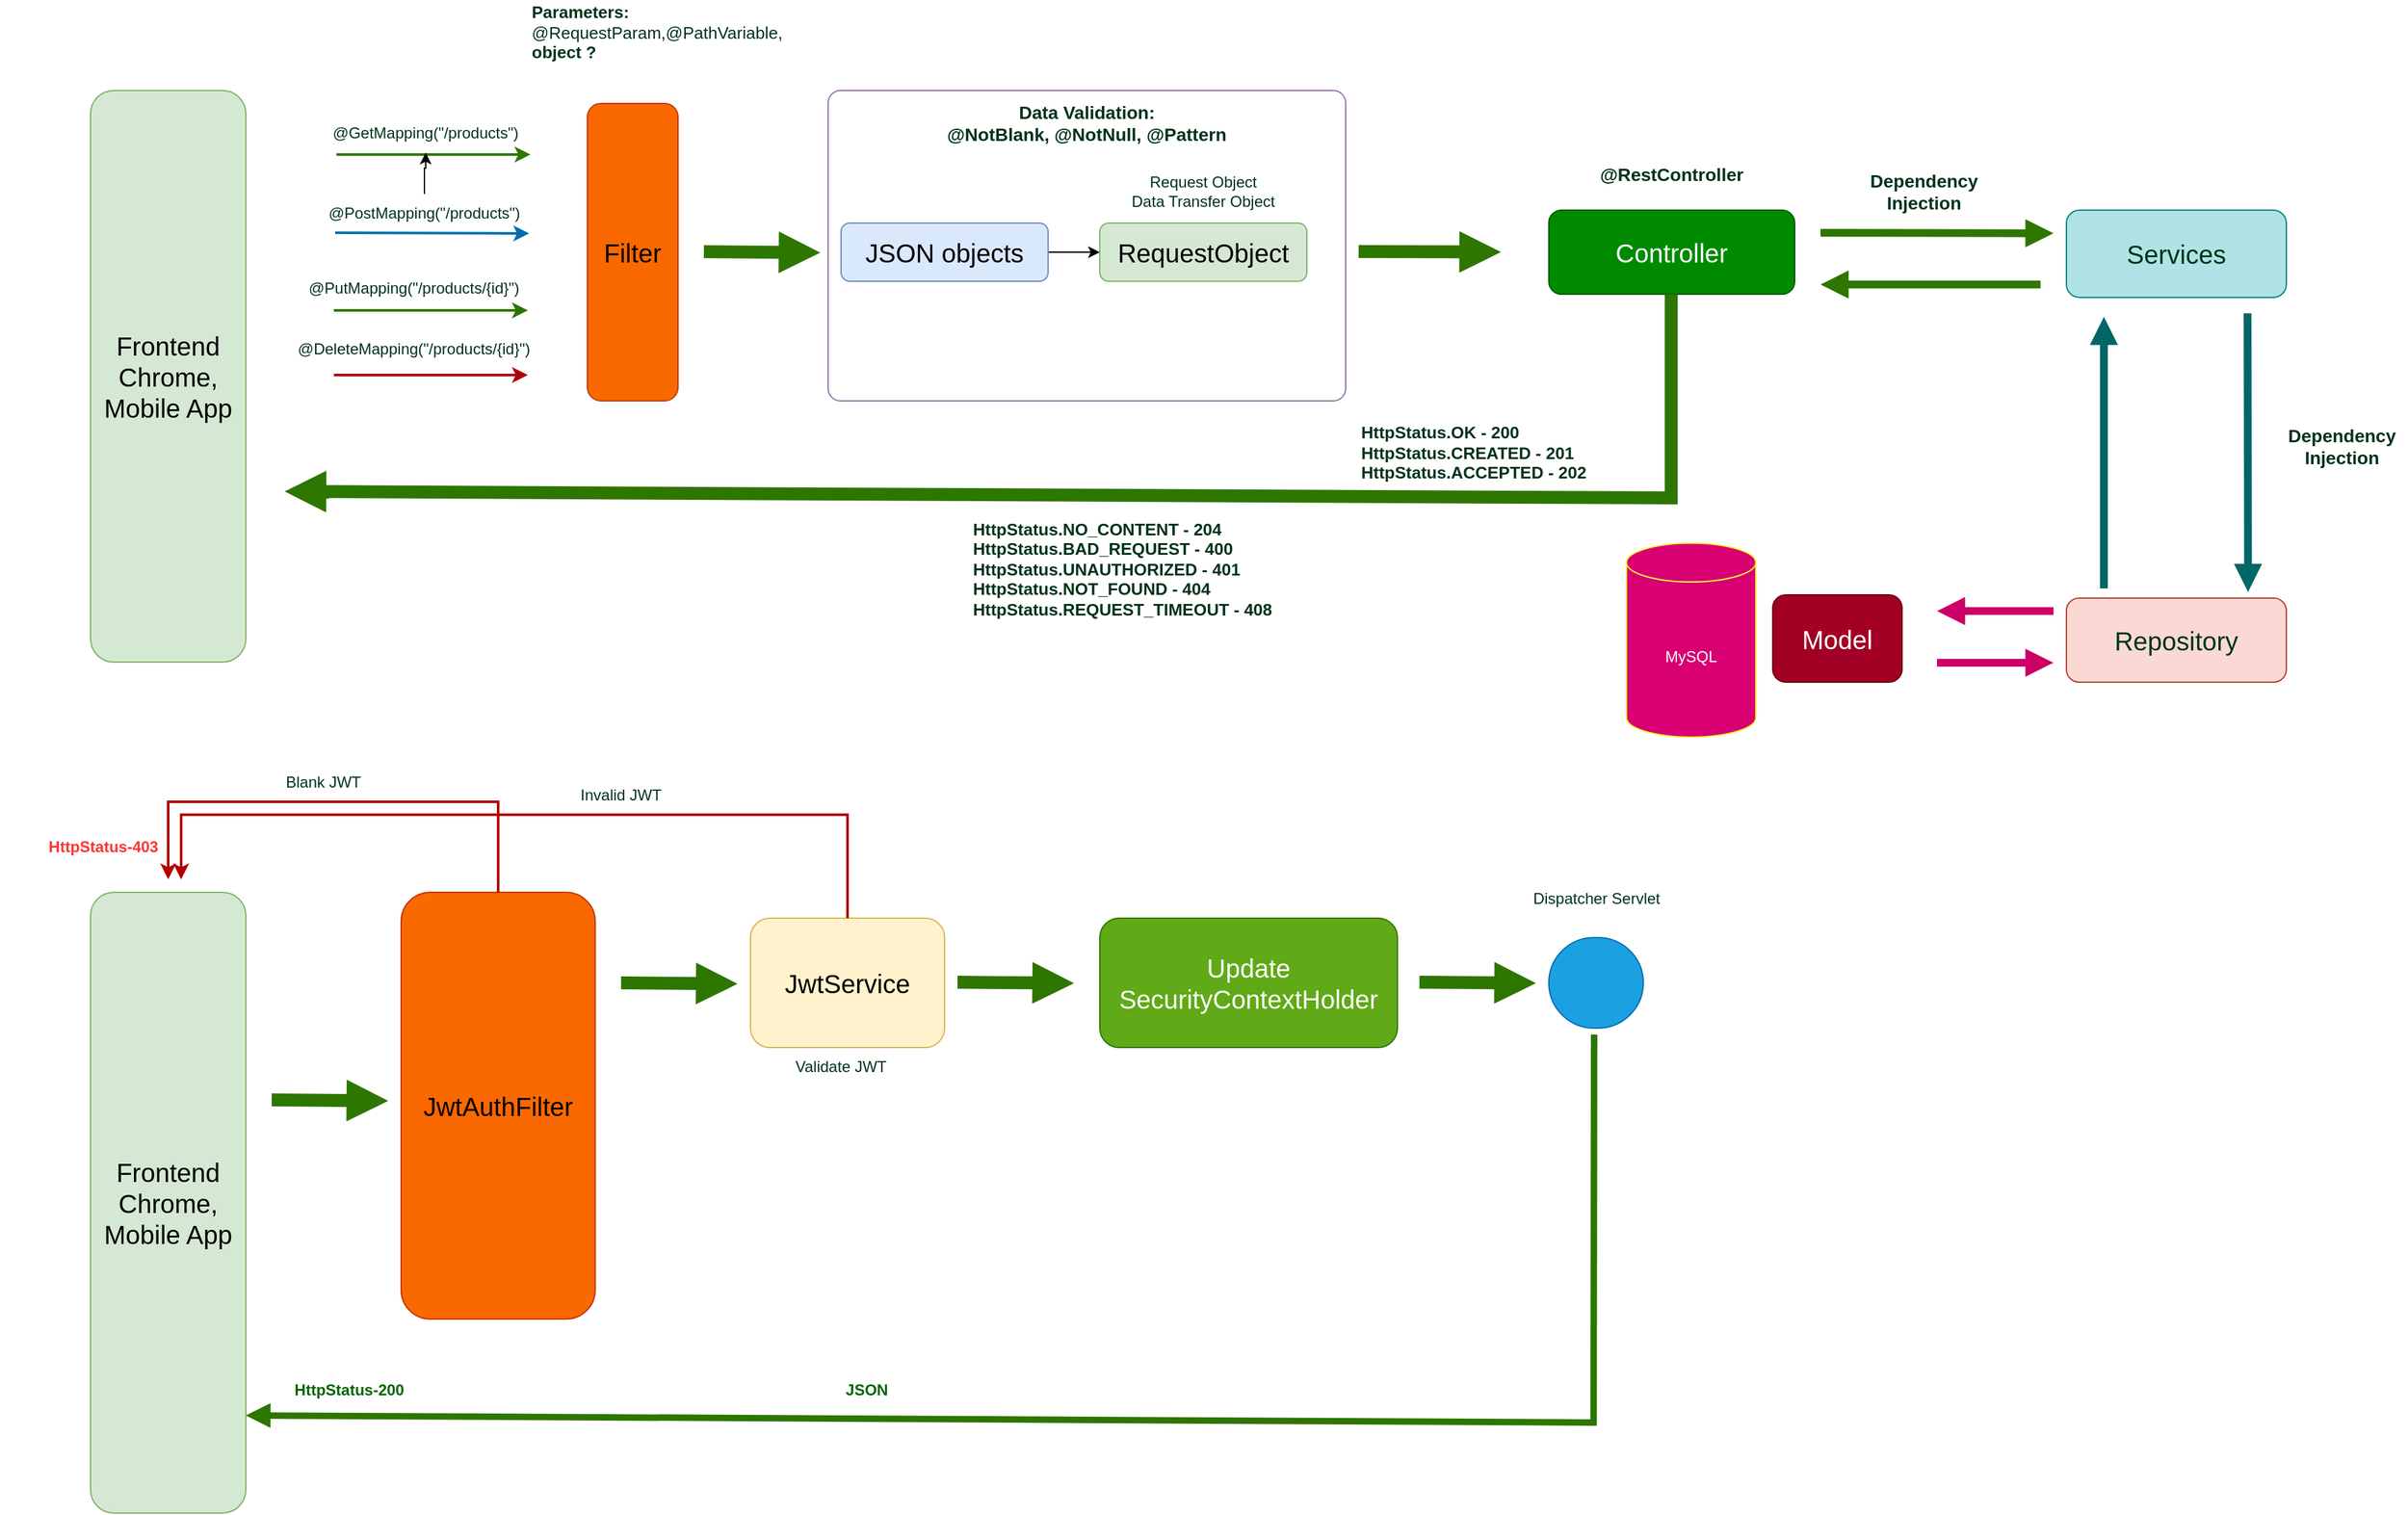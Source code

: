 <mxfile version="21.6.6" type="google">
  <diagram name="Page-1" id="UpQfXl-DkcGahVSdvex6">
    <mxGraphModel grid="1" page="1" gridSize="10" guides="1" tooltips="1" connect="1" arrows="1" fold="1" pageScale="1" pageWidth="3300" pageHeight="2339" background="#ffffff" math="0" shadow="0">
      <root>
        <mxCell id="0" />
        <mxCell id="1" parent="0" />
        <mxCell id="PrwHGtlNAWb-pKhYX6BM-1" value="MySQL" style="shape=cylinder3;whiteSpace=wrap;html=1;boundedLbl=1;backgroundOutline=1;size=15;strokeColor=#FFFF33;fontColor=#ffffff;fillColor=#d80073;" vertex="1" parent="1">
          <mxGeometry x="1597" y="730" width="100" height="150" as="geometry" />
        </mxCell>
        <mxCell id="llS7omPs3QPFBOIF4OHb-1" value="&lt;font style=&quot;font-size: 20px;&quot;&gt;Controller&lt;/font&gt;" style="rounded=1;whiteSpace=wrap;html=1;fillColor=#008a00;fontColor=#ffffff;strokeColor=#005700;" vertex="1" parent="1">
          <mxGeometry x="1537" y="472.5" width="190" height="65" as="geometry" />
        </mxCell>
        <mxCell id="llS7omPs3QPFBOIF4OHb-2" value="" style="endArrow=classic;html=1;rounded=0;fillColor=#60a917;strokeColor=#2D7600;strokeWidth=2;" edge="1" parent="1">
          <mxGeometry width="50" height="50" relative="1" as="geometry">
            <mxPoint x="600" y="429.5" as="sourcePoint" />
            <mxPoint x="750" y="429.5" as="targetPoint" />
          </mxGeometry>
        </mxCell>
        <mxCell id="llS7omPs3QPFBOIF4OHb-3" value="" style="endArrow=classic;html=1;rounded=0;fillColor=#1ba1e2;strokeColor=#006EAF;strokeWidth=2;" edge="1" parent="1">
          <mxGeometry width="50" height="50" relative="1" as="geometry">
            <mxPoint x="599" y="490" as="sourcePoint" />
            <mxPoint x="749" y="490.5" as="targetPoint" />
          </mxGeometry>
        </mxCell>
        <mxCell id="llS7omPs3QPFBOIF4OHb-6" value="&lt;font color=&quot;#00331a&quot;&gt;@GetMapping(&quot;/products&quot;)&lt;/font&gt;" style="rounded=1;whiteSpace=wrap;html=1;fillColor=none;fontColor=#ffffff;strokeColor=none;" vertex="1" parent="1">
          <mxGeometry x="589" y="398" width="160" height="30" as="geometry" />
        </mxCell>
        <mxCell id="llS7omPs3QPFBOIF4OHb-13" value="" style="edgeStyle=orthogonalEdgeStyle;rounded=0;orthogonalLoop=1;jettySize=auto;html=1;" edge="1" parent="1" source="llS7omPs3QPFBOIF4OHb-8" target="llS7omPs3QPFBOIF4OHb-6">
          <mxGeometry relative="1" as="geometry" />
        </mxCell>
        <mxCell id="llS7omPs3QPFBOIF4OHb-8" value="&lt;font color=&quot;#00331a&quot;&gt;@PostMapping(&quot;/products&quot;)&lt;/font&gt;" style="rounded=1;whiteSpace=wrap;html=1;fillColor=none;fontColor=#ffffff;strokeColor=none;" vertex="1" parent="1">
          <mxGeometry x="588" y="460" width="160" height="30" as="geometry" />
        </mxCell>
        <mxCell id="llS7omPs3QPFBOIF4OHb-9" value="&lt;font color=&quot;#00331a&quot;&gt;@PutMapping(&quot;/products/{id}&quot;)&lt;/font&gt;" style="rounded=1;whiteSpace=wrap;html=1;fillColor=none;fontColor=#ffffff;strokeColor=none;" vertex="1" parent="1">
          <mxGeometry x="580" y="518.4" width="160" height="30" as="geometry" />
        </mxCell>
        <mxCell id="llS7omPs3QPFBOIF4OHb-11" value="" style="endArrow=classic;html=1;rounded=0;fillColor=#e51400;strokeColor=#B20000;strokeWidth=2;" edge="1" parent="1">
          <mxGeometry width="50" height="50" relative="1" as="geometry">
            <mxPoint x="598" y="600" as="sourcePoint" />
            <mxPoint x="748" y="600" as="targetPoint" />
          </mxGeometry>
        </mxCell>
        <mxCell id="llS7omPs3QPFBOIF4OHb-12" value="" style="endArrow=classic;html=1;rounded=0;fillColor=#60a917;strokeColor=#2D7600;strokeWidth=2;" edge="1" parent="1">
          <mxGeometry width="50" height="50" relative="1" as="geometry">
            <mxPoint x="598" y="550" as="sourcePoint" />
            <mxPoint x="748" y="550" as="targetPoint" />
          </mxGeometry>
        </mxCell>
        <mxCell id="llS7omPs3QPFBOIF4OHb-14" value="&lt;font color=&quot;#00331a&quot;&gt;@DeleteMapping(&quot;/products/{id}&quot;)&lt;/font&gt;" style="rounded=1;whiteSpace=wrap;html=1;fillColor=none;fontColor=#ffffff;strokeColor=none;" vertex="1" parent="1">
          <mxGeometry x="580" y="565.4" width="160" height="30" as="geometry" />
        </mxCell>
        <mxCell id="llS7omPs3QPFBOIF4OHb-15" value="&lt;font style=&quot;font-size: 20px;&quot;&gt;Filter&lt;/font&gt;" style="rounded=1;whiteSpace=wrap;html=1;fillColor=#fa6800;fontColor=default;strokeColor=#C73500;" vertex="1" parent="1">
          <mxGeometry x="794" y="390" width="70" height="230" as="geometry" />
        </mxCell>
        <mxCell id="llS7omPs3QPFBOIF4OHb-17" value="" style="endArrow=block;html=1;rounded=0;fillColor=#60a917;strokeColor=#2D7600;strokeWidth=10;endFill=1;" edge="1" parent="1">
          <mxGeometry width="50" height="50" relative="1" as="geometry">
            <mxPoint x="884" y="504.6" as="sourcePoint" />
            <mxPoint x="974" y="505.4" as="targetPoint" />
          </mxGeometry>
        </mxCell>
        <mxCell id="llS7omPs3QPFBOIF4OHb-18" value="" style="endArrow=block;html=1;rounded=0;fillColor=#60a917;strokeColor=#2D7600;strokeWidth=10;endFill=1;" edge="1" parent="1">
          <mxGeometry width="50" height="50" relative="1" as="geometry">
            <mxPoint x="1390" y="504.5" as="sourcePoint" />
            <mxPoint x="1500" y="504.9" as="targetPoint" />
          </mxGeometry>
        </mxCell>
        <mxCell id="llS7omPs3QPFBOIF4OHb-19" value="&lt;font style=&quot;font-size: 20px;&quot;&gt;Services&lt;/font&gt;" style="rounded=1;whiteSpace=wrap;html=1;fillColor=#b0e3e6;strokeColor=#0e8088;fontColor=#00331A;" vertex="1" parent="1">
          <mxGeometry x="1937" y="472.5" width="170" height="67.5" as="geometry" />
        </mxCell>
        <mxCell id="llS7omPs3QPFBOIF4OHb-20" value="" style="endArrow=block;html=1;rounded=0;fillColor=#60a917;strokeColor=#2D7600;strokeWidth=6;endFill=1;" edge="1" parent="1">
          <mxGeometry width="50" height="50" relative="1" as="geometry">
            <mxPoint x="1747" y="490" as="sourcePoint" />
            <mxPoint x="1927" y="490.4" as="targetPoint" />
          </mxGeometry>
        </mxCell>
        <mxCell id="llS7omPs3QPFBOIF4OHb-21" value="&lt;span style=&quot;font-size: 20px;&quot;&gt;&lt;font color=&quot;#00331a&quot;&gt;Repository&lt;/font&gt;&lt;/span&gt;" style="rounded=1;whiteSpace=wrap;html=1;fillColor=#fad9d5;strokeColor=#ae4132;" vertex="1" parent="1">
          <mxGeometry x="1937" y="772.5" width="170" height="65" as="geometry" />
        </mxCell>
        <mxCell id="llS7omPs3QPFBOIF4OHb-22" value="&lt;font color=&quot;#00331a&quot; style=&quot;font-size: 14px;&quot;&gt;Dependency Injection&lt;/font&gt;" style="rounded=1;whiteSpace=wrap;html=1;fillColor=none;fontColor=#ffffff;strokeColor=none;fontSize=14;fontStyle=1" vertex="1" parent="1">
          <mxGeometry x="1777" y="442.5" width="100" height="30" as="geometry" />
        </mxCell>
        <mxCell id="llS7omPs3QPFBOIF4OHb-24" value="" style="endArrow=block;html=1;rounded=0;fillColor=#60a917;strokeColor=#006666;strokeWidth=6;endFill=1;" edge="1" parent="1">
          <mxGeometry width="50" height="50" relative="1" as="geometry">
            <mxPoint x="2077" y="552.3" as="sourcePoint" />
            <mxPoint x="2077.4" y="767.7" as="targetPoint" />
          </mxGeometry>
        </mxCell>
        <mxCell id="llS7omPs3QPFBOIF4OHb-25" value="" style="endArrow=block;html=1;rounded=0;fillColor=#60a917;strokeColor=#CC0066;strokeWidth=6;endFill=1;" edge="1" parent="1">
          <mxGeometry width="50" height="50" relative="1" as="geometry">
            <mxPoint x="1927" y="782.5" as="sourcePoint" />
            <mxPoint x="1837" y="782.5" as="targetPoint" />
          </mxGeometry>
        </mxCell>
        <mxCell id="llS7omPs3QPFBOIF4OHb-27" value="" style="endArrow=block;html=1;rounded=0;fillColor=#60a917;strokeColor=#CC0066;strokeWidth=6;endFill=1;" edge="1" parent="1">
          <mxGeometry width="50" height="50" relative="1" as="geometry">
            <mxPoint x="1837" y="822.5" as="sourcePoint" />
            <mxPoint x="1927" y="822.5" as="targetPoint" />
          </mxGeometry>
        </mxCell>
        <mxCell id="llS7omPs3QPFBOIF4OHb-28" value="" style="endArrow=block;html=1;rounded=0;fillColor=#60a917;strokeColor=#2D7600;strokeWidth=10;endFill=1;" edge="1" parent="1">
          <mxGeometry width="50" height="50" relative="1" as="geometry">
            <mxPoint x="1630" y="695" as="sourcePoint" />
            <mxPoint x="560" y="690" as="targetPoint" />
          </mxGeometry>
        </mxCell>
        <mxCell id="llS7omPs3QPFBOIF4OHb-29" value="" style="endArrow=none;html=1;rounded=0;fillColor=#60a917;strokeColor=#2D7600;strokeWidth=10;endFill=0;" edge="1" parent="1">
          <mxGeometry width="50" height="50" relative="1" as="geometry">
            <mxPoint x="1631.6" y="537.5" as="sourcePoint" />
            <mxPoint x="1631.6" y="700" as="targetPoint" />
          </mxGeometry>
        </mxCell>
        <mxCell id="llS7omPs3QPFBOIF4OHb-30" value="&lt;font color=&quot;#00331a&quot; style=&quot;font-size: 13px;&quot;&gt;HttpStatus.OK - 200&lt;br style=&quot;font-size: 13px;&quot;&gt;HttpStatus.CREATED - 201&lt;br style=&quot;font-size: 13px;&quot;&gt;HttpStatus.ACCEPTED - 202&lt;br style=&quot;font-size: 13px;&quot;&gt;&lt;/font&gt;" style="rounded=1;whiteSpace=wrap;html=1;fillColor=none;fontColor=#ffffff;strokeColor=none;align=left;fontSize=13;fontStyle=1" vertex="1" parent="1">
          <mxGeometry x="1390" y="640" width="207" height="40" as="geometry" />
        </mxCell>
        <mxCell id="llS7omPs3QPFBOIF4OHb-33" value="&lt;font color=&quot;#00331a&quot; style=&quot;font-size: 13px;&quot;&gt;HttpStatus.NO_CONTENT - 204&lt;br style=&quot;font-size: 13px;&quot;&gt;HttpStatus.BAD_REQUEST - 400&lt;br style=&quot;font-size: 13px;&quot;&gt;HttpStatus.UNAUTHORIZED - 401&lt;br style=&quot;font-size: 13px;&quot;&gt;HttpStatus.NOT_FOUND - 404&lt;br style=&quot;font-size: 13px;&quot;&gt;HttpStatus.REQUEST_TIMEOUT - 408&lt;br style=&quot;font-size: 13px;&quot;&gt;&lt;/font&gt;" style="rounded=1;whiteSpace=wrap;html=1;fillColor=none;fontColor=#ffffff;strokeColor=none;labelBorderColor=none;spacing=2;spacingBottom=3;verticalAlign=middle;align=left;fontSize=13;fontStyle=1" vertex="1" parent="1">
          <mxGeometry x="1090" y="710" width="270" height="82.5" as="geometry" />
        </mxCell>
        <mxCell id="J2l2GyL0rl8SyRab868N-1" value="" style="endArrow=block;html=1;rounded=0;fillColor=#60a917;strokeColor=#2D7600;strokeWidth=6;endFill=1;" edge="1" parent="1">
          <mxGeometry width="50" height="50" relative="1" as="geometry">
            <mxPoint x="1917" y="530" as="sourcePoint" />
            <mxPoint x="1747" y="530" as="targetPoint" />
          </mxGeometry>
        </mxCell>
        <mxCell id="J2l2GyL0rl8SyRab868N-2" value="" style="endArrow=block;html=1;rounded=0;fillColor=#60a917;strokeColor=#006666;strokeWidth=6;endFill=1;" edge="1" parent="1">
          <mxGeometry width="50" height="50" relative="1" as="geometry">
            <mxPoint x="1966" y="765" as="sourcePoint" />
            <mxPoint x="1966" y="555" as="targetPoint" />
          </mxGeometry>
        </mxCell>
        <mxCell id="nnmazYxCTnmq1WP2z6X8-2" value="&lt;font color=&quot;#00331a&quot;&gt;Request Object&lt;br&gt;Data Transfer Object&lt;br&gt;&lt;/font&gt;" style="rounded=1;whiteSpace=wrap;html=1;fillColor=none;fontColor=#ffffff;strokeColor=none;" vertex="1" parent="1">
          <mxGeometry x="1190" y="442.5" width="160" height="30" as="geometry" />
        </mxCell>
        <mxCell id="nnmazYxCTnmq1WP2z6X8-5" value="" style="edgeStyle=orthogonalEdgeStyle;rounded=0;orthogonalLoop=1;jettySize=auto;html=1;" edge="1" parent="1" source="nnmazYxCTnmq1WP2z6X8-3" target="nnmazYxCTnmq1WP2z6X8-4">
          <mxGeometry relative="1" as="geometry" />
        </mxCell>
        <mxCell id="nnmazYxCTnmq1WP2z6X8-3" value="&lt;font style=&quot;font-size: 20px;&quot;&gt;JSON objects&lt;/font&gt;" style="rounded=1;whiteSpace=wrap;html=1;fillColor=#dae8fc;strokeColor=#6c8ebf;" vertex="1" parent="1">
          <mxGeometry x="990" y="482.5" width="160" height="45" as="geometry" />
        </mxCell>
        <mxCell id="nnmazYxCTnmq1WP2z6X8-4" value="&lt;font style=&quot;font-size: 20px;&quot;&gt;RequestObject&lt;/font&gt;" style="rounded=1;whiteSpace=wrap;html=1;fillColor=#d5e8d4;strokeColor=#82b366;" vertex="1" parent="1">
          <mxGeometry x="1190" y="482.5" width="160" height="45" as="geometry" />
        </mxCell>
        <mxCell id="nnmazYxCTnmq1WP2z6X8-6" value="" style="rounded=1;whiteSpace=wrap;html=1;fillColor=none;strokeColor=#9673a6;arcSize=4;" vertex="1" parent="1">
          <mxGeometry x="980" y="380" width="400" height="240" as="geometry" />
        </mxCell>
        <mxCell id="nnmazYxCTnmq1WP2z6X8-7" value="&lt;font color=&quot;#00331a&quot; style=&quot;font-size: 14px;&quot;&gt;Data Validation:&lt;br style=&quot;font-size: 14px;&quot;&gt;@NotBlank, @NotNull, @Pattern&lt;br style=&quot;font-size: 14px;&quot;&gt;&lt;/font&gt;" style="rounded=1;whiteSpace=wrap;html=1;fillColor=none;fontColor=#ffffff;strokeColor=none;fontSize=14;fontStyle=1" vertex="1" parent="1">
          <mxGeometry x="1055" y="390" width="250" height="30" as="geometry" />
        </mxCell>
        <mxCell id="6uDZv4sGKnMwtpJIftTi-1" value="&lt;font style=&quot;font-size: 20px;&quot;&gt;Frontend&lt;br&gt;Chrome,&lt;br&gt;Mobile App&lt;br&gt;&lt;/font&gt;" style="rounded=1;whiteSpace=wrap;html=1;fillColor=#d5e8d4;strokeColor=#82b366;" vertex="1" parent="1">
          <mxGeometry x="410" y="380" width="120" height="442" as="geometry" />
        </mxCell>
        <mxCell id="6uDZv4sGKnMwtpJIftTi-2" value="&lt;font style=&quot;font-size: 20px;&quot;&gt;Frontend&lt;br&gt;Chrome,&lt;br&gt;Mobile App&lt;br&gt;&lt;/font&gt;" style="rounded=1;whiteSpace=wrap;html=1;fillColor=#d5e8d4;strokeColor=#82b366;" vertex="1" parent="1">
          <mxGeometry x="410" y="1000" width="120" height="480" as="geometry" />
        </mxCell>
        <mxCell id="6uDZv4sGKnMwtpJIftTi-4" value="" style="endArrow=block;html=1;rounded=0;fillColor=#60a917;strokeColor=#2D7600;strokeWidth=10;endFill=1;" edge="1" parent="1">
          <mxGeometry width="50" height="50" relative="1" as="geometry">
            <mxPoint x="550" y="1160.5" as="sourcePoint" />
            <mxPoint x="640" y="1161.3" as="targetPoint" />
          </mxGeometry>
        </mxCell>
        <mxCell id="6uDZv4sGKnMwtpJIftTi-5" value="&lt;font style=&quot;font-size: 20px;&quot;&gt;JwtAuthFilter&lt;/font&gt;" style="rounded=1;whiteSpace=wrap;html=1;fillColor=#fa6800;fontColor=default;strokeColor=#C73500;" vertex="1" parent="1">
          <mxGeometry x="650" y="1000" width="150" height="330" as="geometry" />
        </mxCell>
        <mxCell id="6uDZv4sGKnMwtpJIftTi-6" value="" style="endArrow=classic;html=1;rounded=0;fillColor=#e51400;strokeColor=#B20000;strokeWidth=2;exitX=0.5;exitY=0;exitDx=0;exitDy=0;" edge="1" parent="1" source="6uDZv4sGKnMwtpJIftTi-5">
          <mxGeometry width="50" height="50" relative="1" as="geometry">
            <mxPoint x="754" y="910" as="sourcePoint" />
            <mxPoint x="470" y="990" as="targetPoint" />
            <Array as="points">
              <mxPoint x="725" y="930" />
              <mxPoint x="470" y="930" />
            </Array>
          </mxGeometry>
        </mxCell>
        <mxCell id="6uDZv4sGKnMwtpJIftTi-7" value="&lt;font color=&quot;#00331a&quot;&gt;Blank JWT&lt;/font&gt;" style="rounded=1;whiteSpace=wrap;html=1;fillColor=none;fontColor=#ffffff;strokeColor=none;" vertex="1" parent="1">
          <mxGeometry x="510" y="900" width="160" height="30" as="geometry" />
        </mxCell>
        <mxCell id="6uDZv4sGKnMwtpJIftTi-8" value="&lt;font&gt;HttpStatus-403&lt;/font&gt;" style="rounded=1;whiteSpace=wrap;html=1;fillColor=none;fontColor=#FF3333;strokeColor=none;fontStyle=1" vertex="1" parent="1">
          <mxGeometry x="340" y="950" width="160" height="30" as="geometry" />
        </mxCell>
        <mxCell id="6uDZv4sGKnMwtpJIftTi-9" value="&lt;font style=&quot;font-size: 20px;&quot;&gt;JwtService&lt;/font&gt;" style="rounded=1;whiteSpace=wrap;html=1;fillColor=#fff2cc;strokeColor=#d6b656;" vertex="1" parent="1">
          <mxGeometry x="920" y="1020" width="150" height="100" as="geometry" />
        </mxCell>
        <mxCell id="6uDZv4sGKnMwtpJIftTi-10" value="" style="endArrow=block;html=1;rounded=0;fillColor=#60a917;strokeColor=#2D7600;strokeWidth=10;endFill=1;" edge="1" parent="1">
          <mxGeometry width="50" height="50" relative="1" as="geometry">
            <mxPoint x="820" y="1070" as="sourcePoint" />
            <mxPoint x="910" y="1070.8" as="targetPoint" />
          </mxGeometry>
        </mxCell>
        <mxCell id="6uDZv4sGKnMwtpJIftTi-11" value="&lt;font color=&quot;#00331a&quot;&gt;Validate JWT&lt;/font&gt;" style="rounded=1;whiteSpace=wrap;html=1;fillColor=none;fontColor=#ffffff;strokeColor=none;" vertex="1" parent="1">
          <mxGeometry x="910" y="1120" width="160" height="30" as="geometry" />
        </mxCell>
        <mxCell id="6uDZv4sGKnMwtpJIftTi-12" value="" style="endArrow=classic;html=1;rounded=0;fillColor=#e51400;strokeColor=#B20000;strokeWidth=2;exitX=0.5;exitY=0;exitDx=0;exitDy=0;" edge="1" parent="1" source="6uDZv4sGKnMwtpJIftTi-9">
          <mxGeometry width="50" height="50" relative="1" as="geometry">
            <mxPoint x="735" y="1010" as="sourcePoint" />
            <mxPoint x="480" y="990" as="targetPoint" />
            <Array as="points">
              <mxPoint x="995" y="940" />
              <mxPoint x="480" y="940" />
            </Array>
          </mxGeometry>
        </mxCell>
        <mxCell id="6uDZv4sGKnMwtpJIftTi-13" value="&lt;font color=&quot;#00331a&quot;&gt;Invalid JWT&lt;/font&gt;" style="rounded=1;whiteSpace=wrap;html=1;fillColor=none;fontColor=#ffffff;strokeColor=none;" vertex="1" parent="1">
          <mxGeometry x="740" y="910" width="160" height="30" as="geometry" />
        </mxCell>
        <mxCell id="6uDZv4sGKnMwtpJIftTi-14" value="" style="endArrow=block;html=1;rounded=0;fillColor=#60a917;strokeColor=#2D7600;strokeWidth=10;endFill=1;" edge="1" parent="1">
          <mxGeometry width="50" height="50" relative="1" as="geometry">
            <mxPoint x="1080" y="1069.5" as="sourcePoint" />
            <mxPoint x="1170" y="1070.3" as="targetPoint" />
          </mxGeometry>
        </mxCell>
        <mxCell id="6uDZv4sGKnMwtpJIftTi-16" value="&lt;font style=&quot;font-size: 20px;&quot;&gt;Update SecurityContextHolder&lt;/font&gt;" style="rounded=1;whiteSpace=wrap;html=1;fillColor=#60a917;strokeColor=#2D7600;fontColor=#ffffff;" vertex="1" parent="1">
          <mxGeometry x="1190" y="1020" width="230" height="100" as="geometry" />
        </mxCell>
        <mxCell id="6uDZv4sGKnMwtpJIftTi-17" value="" style="rounded=1;whiteSpace=wrap;html=1;fillColor=#1ba1e2;strokeColor=#006EAF;fontColor=#ffffff;arcSize=50;" vertex="1" parent="1">
          <mxGeometry x="1537" y="1035" width="73" height="70" as="geometry" />
        </mxCell>
        <mxCell id="6uDZv4sGKnMwtpJIftTi-18" value="" style="endArrow=block;html=1;rounded=0;fillColor=#60a917;strokeColor=#2D7600;strokeWidth=10;endFill=1;" edge="1" parent="1">
          <mxGeometry width="50" height="50" relative="1" as="geometry">
            <mxPoint x="1437" y="1069.5" as="sourcePoint" />
            <mxPoint x="1527" y="1070.3" as="targetPoint" />
          </mxGeometry>
        </mxCell>
        <mxCell id="6uDZv4sGKnMwtpJIftTi-19" value="&lt;font color=&quot;#00331a&quot;&gt;Dispatcher Servlet&lt;/font&gt;" style="rounded=1;whiteSpace=wrap;html=1;fillColor=none;fontColor=#ffffff;strokeColor=none;" vertex="1" parent="1">
          <mxGeometry x="1493.5" y="990" width="160" height="30" as="geometry" />
        </mxCell>
        <mxCell id="6uDZv4sGKnMwtpJIftTi-20" value="" style="endArrow=block;html=1;rounded=0;fillColor=#60a917;strokeColor=#2D7600;strokeWidth=5;endFill=1;" edge="1" parent="1">
          <mxGeometry width="50" height="50" relative="1" as="geometry">
            <mxPoint x="1570" y="1410" as="sourcePoint" />
            <mxPoint x="530" y="1404.5" as="targetPoint" />
          </mxGeometry>
        </mxCell>
        <mxCell id="6uDZv4sGKnMwtpJIftTi-21" value="" style="endArrow=none;html=1;rounded=0;fillColor=#60a917;strokeColor=#2D7600;strokeWidth=5;endFill=0;" edge="1" parent="1">
          <mxGeometry width="50" height="50" relative="1" as="geometry">
            <mxPoint x="1572" y="1110" as="sourcePoint" />
            <mxPoint x="1571.6" y="1412.5" as="targetPoint" />
          </mxGeometry>
        </mxCell>
        <mxCell id="6uDZv4sGKnMwtpJIftTi-22" value="&lt;font color=&quot;#006600&quot;&gt;HttpStatus-200&lt;/font&gt;" style="rounded=1;whiteSpace=wrap;html=1;fillColor=none;fontColor=#FF3333;strokeColor=none;fontStyle=1" vertex="1" parent="1">
          <mxGeometry x="530" y="1370" width="160" height="30" as="geometry" />
        </mxCell>
        <mxCell id="6uDZv4sGKnMwtpJIftTi-23" value="&lt;font color=&quot;#006600&quot;&gt;JSON&lt;/font&gt;" style="rounded=1;whiteSpace=wrap;html=1;fillColor=none;fontColor=#FF3333;strokeColor=none;fontStyle=1" vertex="1" parent="1">
          <mxGeometry x="930" y="1370" width="160" height="30" as="geometry" />
        </mxCell>
        <mxCell id="Nlpay5NyK1JVF12sI-AN-1" value="&lt;span style=&quot;font-size: 20px;&quot;&gt;Model&lt;/span&gt;" style="rounded=1;whiteSpace=wrap;html=1;fillColor=#a20025;strokeColor=#6F0000;fontColor=#ffffff;" vertex="1" parent="1">
          <mxGeometry x="1710" y="770" width="100" height="67.5" as="geometry" />
        </mxCell>
        <mxCell id="coj4zH-bI5ZBRIY0yJqz-1" value="&lt;font color=&quot;#00331a&quot; style=&quot;font-size: 14px;&quot;&gt;@RestController&lt;/font&gt;" style="rounded=1;whiteSpace=wrap;html=1;fillColor=none;fontColor=#ffffff;strokeColor=none;fontStyle=1;fontSize=14;" vertex="1" parent="1">
          <mxGeometry x="1582" y="430" width="100" height="30" as="geometry" />
        </mxCell>
        <mxCell id="O3E_1qvavz6VtICaqAGE-1" value="&lt;font color=&quot;#00331a&quot; style=&quot;font-size: 13px;&quot;&gt;Parameters: &lt;span style=&quot;font-weight: normal;&quot;&gt;@RequestParam,@PathVariable,&lt;br&gt;&lt;/span&gt;object ?&lt;br style=&quot;font-size: 13px;&quot;&gt;&lt;/font&gt;" style="rounded=1;whiteSpace=wrap;html=1;fillColor=none;fontColor=#ffffff;strokeColor=none;align=left;fontSize=13;fontStyle=1" vertex="1" parent="1">
          <mxGeometry x="749" y="310" width="207" height="50" as="geometry" />
        </mxCell>
        <mxCell id="JT3ThfTVsHlscBHciZuW-1" value="&lt;font color=&quot;#00331a&quot; style=&quot;font-size: 14px;&quot;&gt;Dependency Injection&lt;/font&gt;" style="rounded=1;whiteSpace=wrap;html=1;fillColor=none;fontColor=#ffffff;strokeColor=none;fontSize=14;fontStyle=1" vertex="1" parent="1">
          <mxGeometry x="2100" y="640" width="100" height="30" as="geometry" />
        </mxCell>
      </root>
    </mxGraphModel>
  </diagram>
</mxfile>
